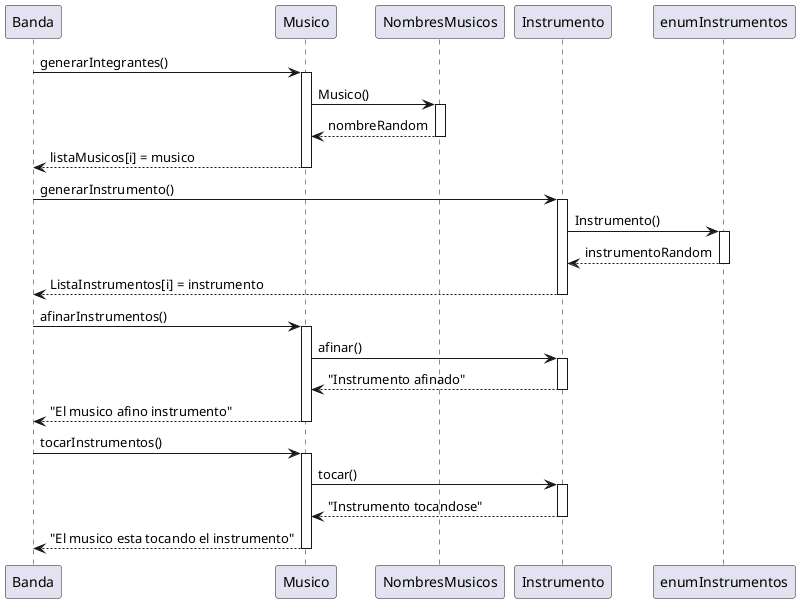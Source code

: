 @startuml BandaSecuenciaUML

Banda -> Musico ++: generarIntegrantes()
Musico -> NombresMusicos ++: Musico()
return nombreRandom
return listaMusicos[i] = musico
Banda -> Instrumento ++: generarInstrumento()
Instrumento -> enumInstrumentos ++: Instrumento()
return instrumentoRandom
return ListaInstrumentos[i] = instrumento

Banda -> Musico ++: afinarInstrumentos()
Musico -> Instrumento++: afinar()
return "Instrumento afinado"
return "El musico afino instrumento"

Banda -> Musico ++: tocarInstrumentos()
Musico -> Instrumento++: tocar()
return "Instrumento tocandose"
return "El musico esta tocando el instrumento"


@enduml
